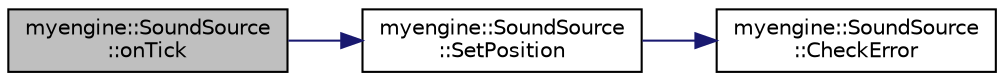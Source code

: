 digraph "myengine::SoundSource::onTick"
{
 // LATEX_PDF_SIZE
  edge [fontname="Helvetica",fontsize="10",labelfontname="Helvetica",labelfontsize="10"];
  node [fontname="Helvetica",fontsize="10",shape=record];
  rankdir="LR";
  Node1 [label="myengine::SoundSource\l::onTick",height=0.2,width=0.4,color="black", fillcolor="grey75", style="filled", fontcolor="black",tooltip="Updates the sound each frame."];
  Node1 -> Node2 [color="midnightblue",fontsize="10",style="solid",fontname="Helvetica"];
  Node2 [label="myengine::SoundSource\l::SetPosition",height=0.2,width=0.4,color="black", fillcolor="white", style="filled",URL="$structmyengine_1_1_sound_source.html#a97b79c87362c9270d0139d2357c002e8",tooltip="Sets the position."];
  Node2 -> Node3 [color="midnightblue",fontsize="10",style="solid",fontname="Helvetica"];
  Node3 [label="myengine::SoundSource\l::CheckError",height=0.2,width=0.4,color="black", fillcolor="white", style="filled",URL="$structmyengine_1_1_sound_source.html#ada3259fe44a9b27738e6c4d95b092a04",tooltip="Error checking for audio."];
}
